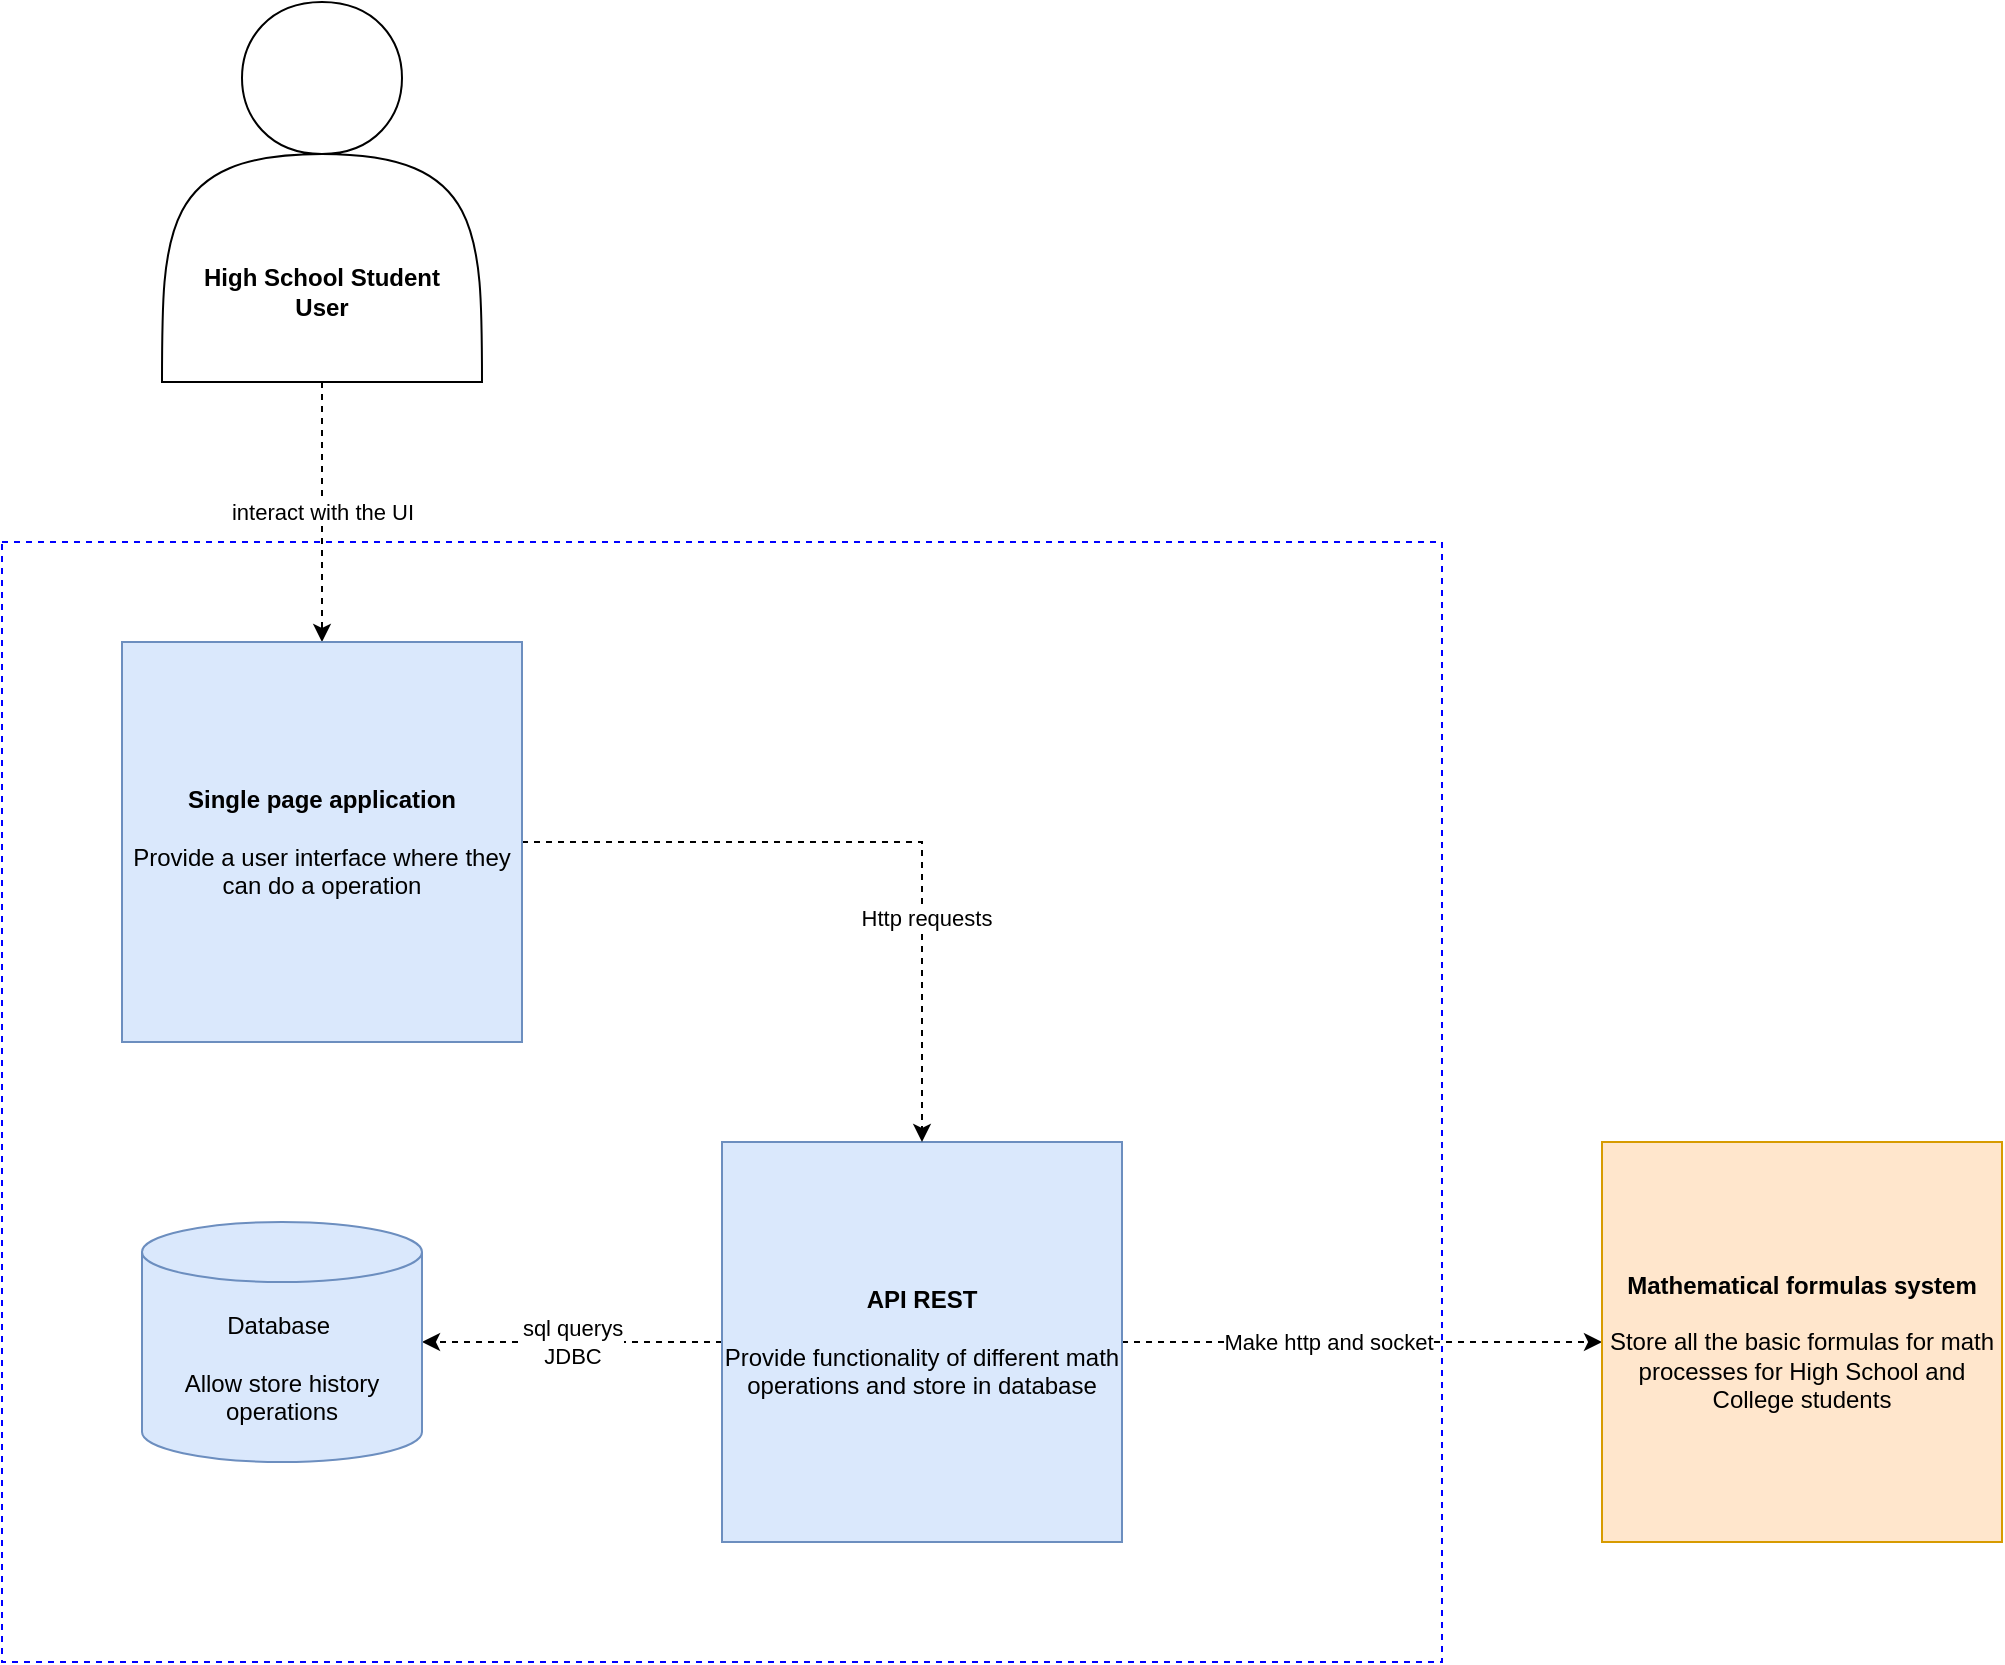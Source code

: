 <mxfile version="21.0.6" type="device"><diagram name="Page-1" id="_Ci0xgNcFZTzvQnii8dG"><mxGraphModel dx="478" dy="252" grid="1" gridSize="10" guides="1" tooltips="1" connect="1" arrows="1" fold="1" page="1" pageScale="1" pageWidth="850" pageHeight="1100" math="0" shadow="0"><root><mxCell id="0"/><mxCell id="1" parent="0"/><mxCell id="vyxvbz4564KHmS8q9Bax-11" value="" style="rounded=0;whiteSpace=wrap;html=1;dashed=1;strokeColor=#0000FF;" vertex="1" parent="1"><mxGeometry x="100" y="340" width="720" height="560" as="geometry"/></mxCell><mxCell id="vyxvbz4564KHmS8q9Bax-6" value="interact with the UI" style="edgeStyle=orthogonalEdgeStyle;rounded=0;orthogonalLoop=1;jettySize=auto;html=1;dashed=1;" edge="1" parent="1" source="vyxvbz4564KHmS8q9Bax-1" target="vyxvbz4564KHmS8q9Bax-5"><mxGeometry relative="1" as="geometry"/></mxCell><mxCell id="vyxvbz4564KHmS8q9Bax-1" value="" style="shape=actor;whiteSpace=wrap;html=1;" vertex="1" parent="1"><mxGeometry x="180" y="70" width="160" height="190" as="geometry"/></mxCell><mxCell id="vyxvbz4564KHmS8q9Bax-2" value="&lt;b&gt;High School Student User&lt;/b&gt;" style="text;html=1;strokeColor=none;fillColor=none;align=center;verticalAlign=middle;whiteSpace=wrap;rounded=0;" vertex="1" parent="1"><mxGeometry x="190" y="200" width="140" height="30" as="geometry"/></mxCell><mxCell id="vyxvbz4564KHmS8q9Bax-8" value="sql querys&lt;br&gt;JDBC" style="edgeStyle=orthogonalEdgeStyle;rounded=0;orthogonalLoop=1;jettySize=auto;html=1;dashed=1;" edge="1" parent="1" source="vyxvbz4564KHmS8q9Bax-3" target="vyxvbz4564KHmS8q9Bax-4"><mxGeometry x="0.009" relative="1" as="geometry"><mxPoint as="offset"/></mxGeometry></mxCell><mxCell id="vyxvbz4564KHmS8q9Bax-13" style="edgeStyle=orthogonalEdgeStyle;rounded=0;orthogonalLoop=1;jettySize=auto;html=1;dashed=1;" edge="1" parent="1" source="vyxvbz4564KHmS8q9Bax-3" target="vyxvbz4564KHmS8q9Bax-9"><mxGeometry relative="1" as="geometry"/></mxCell><mxCell id="vyxvbz4564KHmS8q9Bax-14" value="Make http and socket" style="edgeLabel;html=1;align=center;verticalAlign=middle;resizable=0;points=[];" vertex="1" connectable="0" parent="vyxvbz4564KHmS8q9Bax-13"><mxGeometry x="-0.146" relative="1" as="geometry"><mxPoint as="offset"/></mxGeometry></mxCell><mxCell id="vyxvbz4564KHmS8q9Bax-3" value="&lt;b&gt;API REST&lt;/b&gt;&lt;br&gt;&lt;br&gt;Provide functionality of different math operations and store in database" style="whiteSpace=wrap;html=1;aspect=fixed;fillColor=#dae8fc;strokeColor=#6c8ebf;" vertex="1" parent="1"><mxGeometry x="460" y="640" width="200" height="200" as="geometry"/></mxCell><mxCell id="vyxvbz4564KHmS8q9Bax-4" value="Database&amp;nbsp;&lt;br&gt;&lt;br&gt;Allow store history operations" style="shape=cylinder3;whiteSpace=wrap;html=1;boundedLbl=1;backgroundOutline=1;size=15;fillColor=#dae8fc;strokeColor=#6c8ebf;" vertex="1" parent="1"><mxGeometry x="170" y="680" width="140" height="120" as="geometry"/></mxCell><mxCell id="vyxvbz4564KHmS8q9Bax-7" style="edgeStyle=orthogonalEdgeStyle;rounded=0;orthogonalLoop=1;jettySize=auto;html=1;entryX=0.5;entryY=0;entryDx=0;entryDy=0;dashed=1;" edge="1" parent="1" source="vyxvbz4564KHmS8q9Bax-5" target="vyxvbz4564KHmS8q9Bax-3"><mxGeometry relative="1" as="geometry"/></mxCell><mxCell id="vyxvbz4564KHmS8q9Bax-12" value="Http requests" style="edgeLabel;html=1;align=center;verticalAlign=middle;resizable=0;points=[];" vertex="1" connectable="0" parent="vyxvbz4564KHmS8q9Bax-7"><mxGeometry x="0.358" y="2" relative="1" as="geometry"><mxPoint as="offset"/></mxGeometry></mxCell><mxCell id="vyxvbz4564KHmS8q9Bax-5" value="&lt;b&gt;Single page application&lt;/b&gt;&lt;br&gt;&lt;br&gt;Provide a user interface where they can do a operation" style="whiteSpace=wrap;html=1;aspect=fixed;fillColor=#dae8fc;strokeColor=#6c8ebf;" vertex="1" parent="1"><mxGeometry x="160" y="390" width="200" height="200" as="geometry"/></mxCell><mxCell id="vyxvbz4564KHmS8q9Bax-9" value="&lt;b&gt;Mathematical formulas system&lt;/b&gt;&lt;br&gt;&lt;br&gt;Store all the basic formulas for math processes for High School and College students" style="whiteSpace=wrap;html=1;aspect=fixed;fillColor=#ffe6cc;strokeColor=#d79b00;" vertex="1" parent="1"><mxGeometry x="900" y="640" width="200" height="200" as="geometry"/></mxCell></root></mxGraphModel></diagram></mxfile>